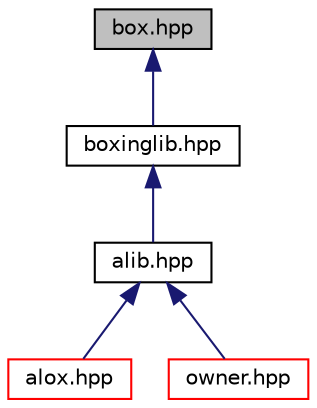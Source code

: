 digraph "box.hpp"
{
  edge [fontname="Helvetica",fontsize="10",labelfontname="Helvetica",labelfontsize="10"];
  node [fontname="Helvetica",fontsize="10",shape=record];
  Node2 [label="box.hpp",height=0.2,width=0.4,color="black", fillcolor="grey75", style="filled", fontcolor="black"];
  Node2 -> Node3 [dir="back",color="midnightblue",fontsize="10",style="solid",fontname="Helvetica"];
  Node3 [label="boxinglib.hpp",height=0.2,width=0.4,color="black", fillcolor="white", style="filled",URL="$boxinglib_8hpp.html"];
  Node3 -> Node4 [dir="back",color="midnightblue",fontsize="10",style="solid",fontname="Helvetica"];
  Node4 [label="alib.hpp",height=0.2,width=0.4,color="black", fillcolor="white", style="filled",URL="$alib_8hpp.html"];
  Node4 -> Node5 [dir="back",color="midnightblue",fontsize="10",style="solid",fontname="Helvetica"];
  Node5 [label="alox.hpp",height=0.2,width=0.4,color="red", fillcolor="white", style="filled",URL="$alox_2alox_8hpp.html"];
  Node4 -> Node23 [dir="back",color="midnightblue",fontsize="10",style="solid",fontname="Helvetica"];
  Node23 [label="owner.hpp",height=0.2,width=0.4,color="red", fillcolor="white", style="filled",URL="$owner_8hpp.html"];
}
